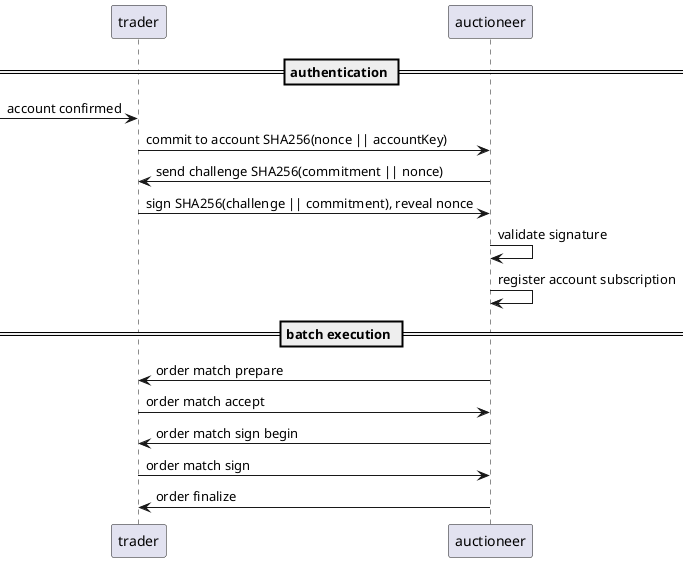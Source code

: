 @startuml

participant trader
participant auctioneer

== authentication ==

[-> trader: account confirmed

trader -> auctioneer: commit to account SHA256(nonce || accountKey)

auctioneer -> trader: send challenge SHA256(commitment || nonce)

trader -> auctioneer: sign SHA256(challenge || commitment), reveal nonce

auctioneer -> auctioneer: validate signature

auctioneer -> auctioneer: register account subscription

== batch execution ==

auctioneer -> trader: order match prepare

trader -> auctioneer: order match accept

auctioneer -> trader: order match sign begin

trader -> auctioneer: order match sign

auctioneer -> trader: order finalize

@enduml
